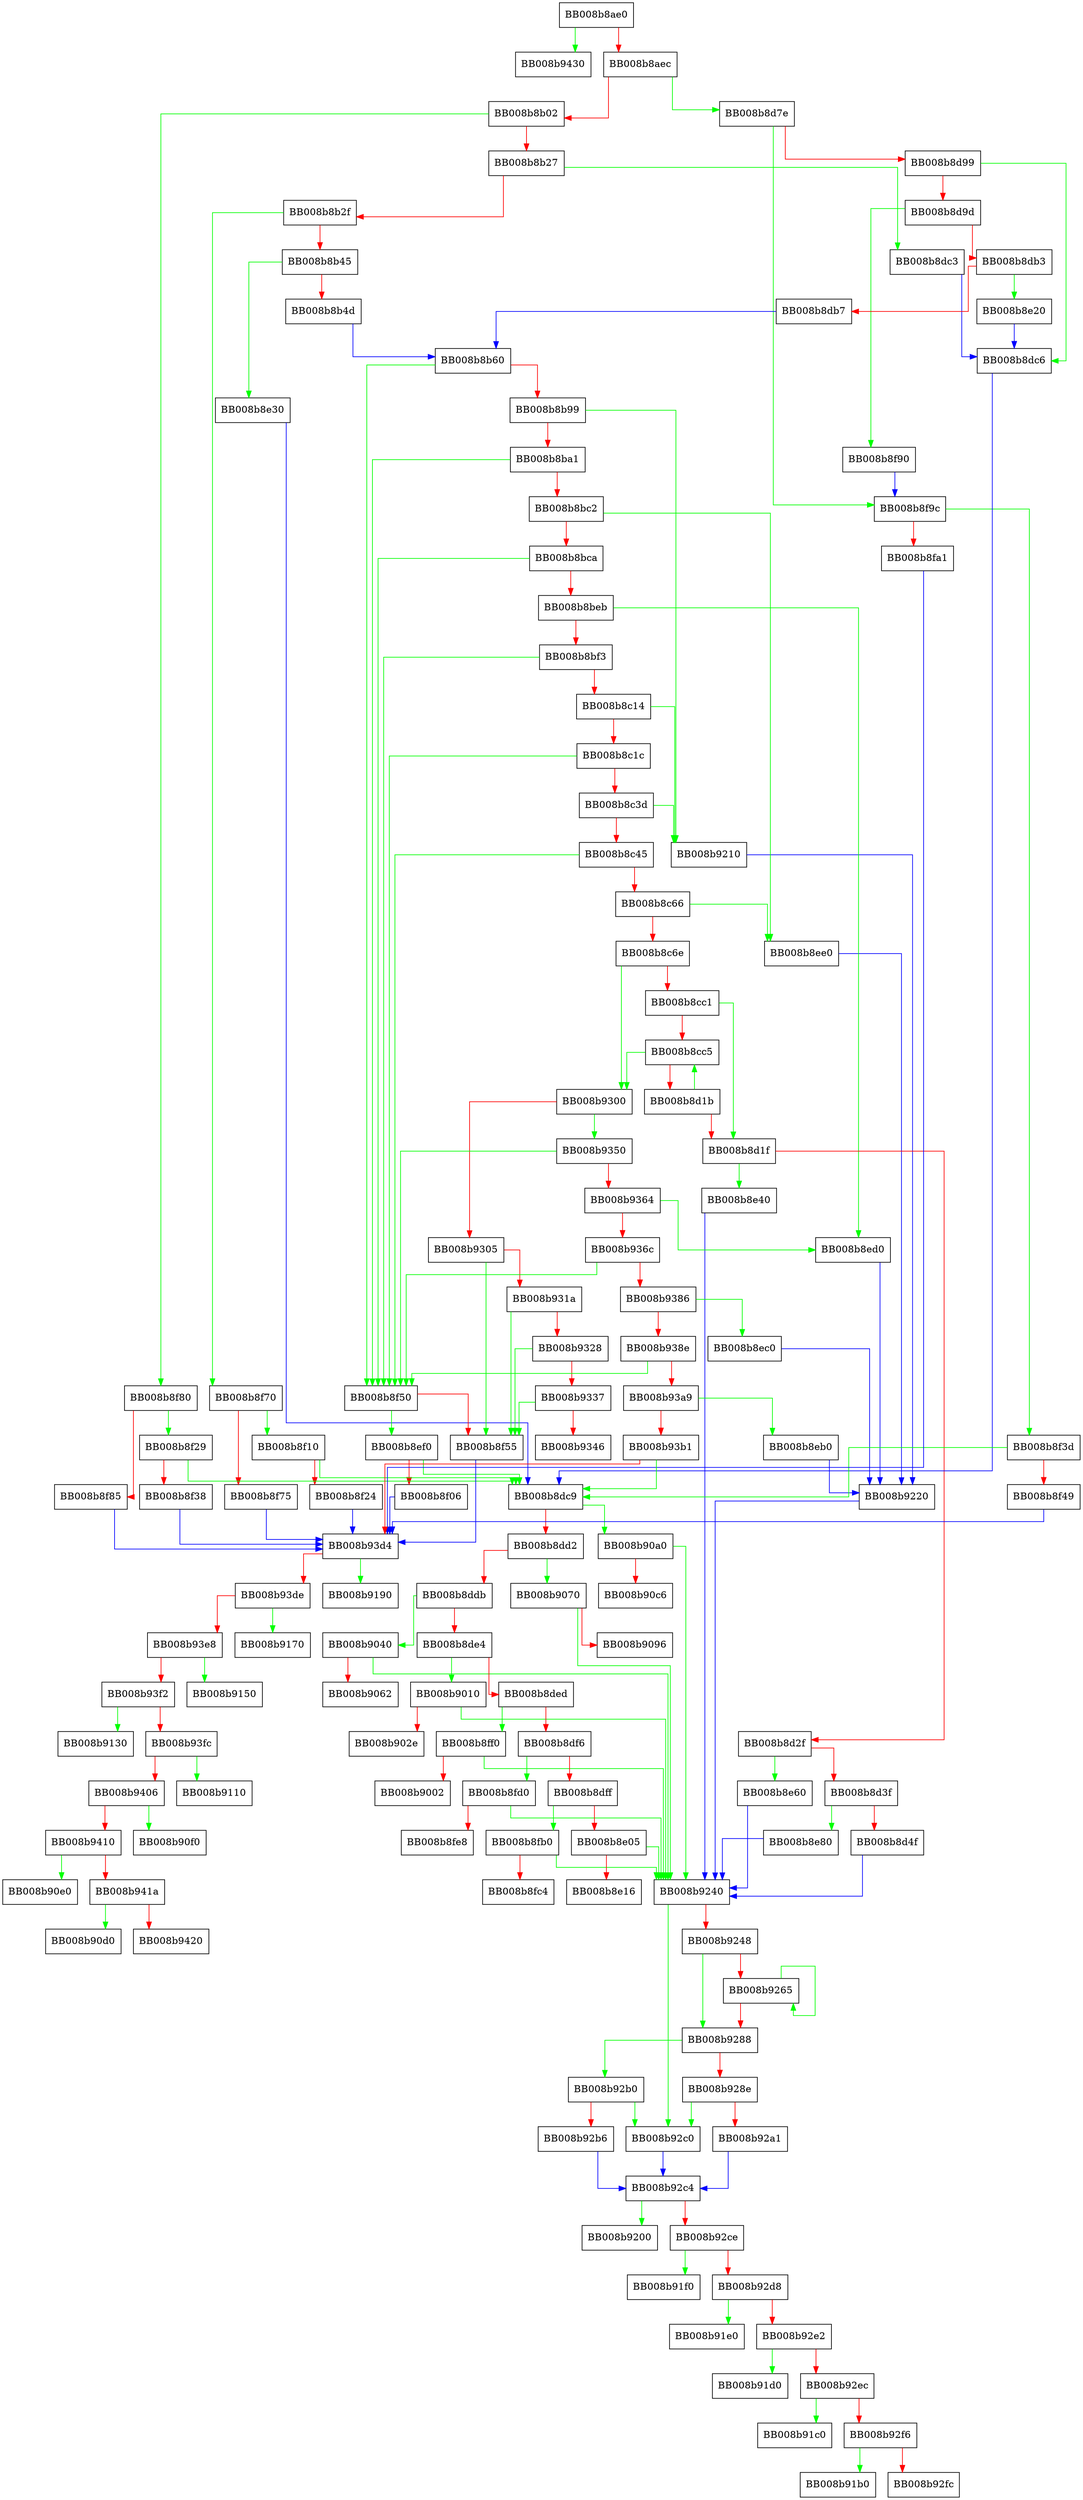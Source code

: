 digraph __strncpy_avx2 {
  node [shape="box"];
  graph [splines=ortho];
  BB008b8ae0 -> BB008b9430 [color="green"];
  BB008b8ae0 -> BB008b8aec [color="red"];
  BB008b8aec -> BB008b8d7e [color="green"];
  BB008b8aec -> BB008b8b02 [color="red"];
  BB008b8b02 -> BB008b8f80 [color="green"];
  BB008b8b02 -> BB008b8b27 [color="red"];
  BB008b8b27 -> BB008b8dc3 [color="green"];
  BB008b8b27 -> BB008b8b2f [color="red"];
  BB008b8b2f -> BB008b8f70 [color="green"];
  BB008b8b2f -> BB008b8b45 [color="red"];
  BB008b8b45 -> BB008b8e30 [color="green"];
  BB008b8b45 -> BB008b8b4d [color="red"];
  BB008b8b4d -> BB008b8b60 [color="blue"];
  BB008b8b60 -> BB008b8f50 [color="green"];
  BB008b8b60 -> BB008b8b99 [color="red"];
  BB008b8b99 -> BB008b9210 [color="green"];
  BB008b8b99 -> BB008b8ba1 [color="red"];
  BB008b8ba1 -> BB008b8f50 [color="green"];
  BB008b8ba1 -> BB008b8bc2 [color="red"];
  BB008b8bc2 -> BB008b8ee0 [color="green"];
  BB008b8bc2 -> BB008b8bca [color="red"];
  BB008b8bca -> BB008b8f50 [color="green"];
  BB008b8bca -> BB008b8beb [color="red"];
  BB008b8beb -> BB008b8ed0 [color="green"];
  BB008b8beb -> BB008b8bf3 [color="red"];
  BB008b8bf3 -> BB008b8f50 [color="green"];
  BB008b8bf3 -> BB008b8c14 [color="red"];
  BB008b8c14 -> BB008b9210 [color="green"];
  BB008b8c14 -> BB008b8c1c [color="red"];
  BB008b8c1c -> BB008b8f50 [color="green"];
  BB008b8c1c -> BB008b8c3d [color="red"];
  BB008b8c3d -> BB008b9210 [color="green"];
  BB008b8c3d -> BB008b8c45 [color="red"];
  BB008b8c45 -> BB008b8f50 [color="green"];
  BB008b8c45 -> BB008b8c66 [color="red"];
  BB008b8c66 -> BB008b8ee0 [color="green"];
  BB008b8c66 -> BB008b8c6e [color="red"];
  BB008b8c6e -> BB008b9300 [color="green"];
  BB008b8c6e -> BB008b8cc1 [color="red"];
  BB008b8cc1 -> BB008b8d1f [color="green"];
  BB008b8cc1 -> BB008b8cc5 [color="red"];
  BB008b8cc5 -> BB008b9300 [color="green"];
  BB008b8cc5 -> BB008b8d1b [color="red"];
  BB008b8d1b -> BB008b8cc5 [color="green"];
  BB008b8d1b -> BB008b8d1f [color="red"];
  BB008b8d1f -> BB008b8e40 [color="green"];
  BB008b8d1f -> BB008b8d2f [color="red"];
  BB008b8d2f -> BB008b8e60 [color="green"];
  BB008b8d2f -> BB008b8d3f [color="red"];
  BB008b8d3f -> BB008b8e80 [color="green"];
  BB008b8d3f -> BB008b8d4f [color="red"];
  BB008b8d4f -> BB008b9240 [color="blue"];
  BB008b8d7e -> BB008b8f9c [color="green"];
  BB008b8d7e -> BB008b8d99 [color="red"];
  BB008b8d99 -> BB008b8dc6 [color="green"];
  BB008b8d99 -> BB008b8d9d [color="red"];
  BB008b8d9d -> BB008b8f90 [color="green"];
  BB008b8d9d -> BB008b8db3 [color="red"];
  BB008b8db3 -> BB008b8e20 [color="green"];
  BB008b8db3 -> BB008b8db7 [color="red"];
  BB008b8db7 -> BB008b8b60 [color="blue"];
  BB008b8dc3 -> BB008b8dc6 [color="blue"];
  BB008b8dc6 -> BB008b8dc9 [color="blue"];
  BB008b8dc9 -> BB008b90a0 [color="green"];
  BB008b8dc9 -> BB008b8dd2 [color="red"];
  BB008b8dd2 -> BB008b9070 [color="green"];
  BB008b8dd2 -> BB008b8ddb [color="red"];
  BB008b8ddb -> BB008b9040 [color="green"];
  BB008b8ddb -> BB008b8de4 [color="red"];
  BB008b8de4 -> BB008b9010 [color="green"];
  BB008b8de4 -> BB008b8ded [color="red"];
  BB008b8ded -> BB008b8ff0 [color="green"];
  BB008b8ded -> BB008b8df6 [color="red"];
  BB008b8df6 -> BB008b8fd0 [color="green"];
  BB008b8df6 -> BB008b8dff [color="red"];
  BB008b8dff -> BB008b8fb0 [color="green"];
  BB008b8dff -> BB008b8e05 [color="red"];
  BB008b8e05 -> BB008b9240 [color="green"];
  BB008b8e05 -> BB008b8e16 [color="red"];
  BB008b8e20 -> BB008b8dc6 [color="blue"];
  BB008b8e30 -> BB008b8dc9 [color="blue"];
  BB008b8e40 -> BB008b9240 [color="blue"];
  BB008b8e60 -> BB008b9240 [color="blue"];
  BB008b8e80 -> BB008b9240 [color="blue"];
  BB008b8eb0 -> BB008b9220 [color="blue"];
  BB008b8ec0 -> BB008b9220 [color="blue"];
  BB008b8ed0 -> BB008b9220 [color="blue"];
  BB008b8ee0 -> BB008b9220 [color="blue"];
  BB008b8ef0 -> BB008b8dc9 [color="green"];
  BB008b8ef0 -> BB008b8f06 [color="red"];
  BB008b8f06 -> BB008b93d4 [color="blue"];
  BB008b8f10 -> BB008b8dc9 [color="green"];
  BB008b8f10 -> BB008b8f24 [color="red"];
  BB008b8f24 -> BB008b93d4 [color="blue"];
  BB008b8f29 -> BB008b8dc9 [color="green"];
  BB008b8f29 -> BB008b8f38 [color="red"];
  BB008b8f38 -> BB008b93d4 [color="blue"];
  BB008b8f3d -> BB008b8dc9 [color="green"];
  BB008b8f3d -> BB008b8f49 [color="red"];
  BB008b8f49 -> BB008b93d4 [color="blue"];
  BB008b8f50 -> BB008b8ef0 [color="green"];
  BB008b8f50 -> BB008b8f55 [color="red"];
  BB008b8f55 -> BB008b93d4 [color="blue"];
  BB008b8f70 -> BB008b8f10 [color="green"];
  BB008b8f70 -> BB008b8f75 [color="red"];
  BB008b8f75 -> BB008b93d4 [color="blue"];
  BB008b8f80 -> BB008b8f29 [color="green"];
  BB008b8f80 -> BB008b8f85 [color="red"];
  BB008b8f85 -> BB008b93d4 [color="blue"];
  BB008b8f90 -> BB008b8f9c [color="blue"];
  BB008b8f9c -> BB008b8f3d [color="green"];
  BB008b8f9c -> BB008b8fa1 [color="red"];
  BB008b8fa1 -> BB008b93d4 [color="blue"];
  BB008b8fb0 -> BB008b9240 [color="green"];
  BB008b8fb0 -> BB008b8fc4 [color="red"];
  BB008b8fd0 -> BB008b9240 [color="green"];
  BB008b8fd0 -> BB008b8fe8 [color="red"];
  BB008b8ff0 -> BB008b9240 [color="green"];
  BB008b8ff0 -> BB008b9002 [color="red"];
  BB008b9010 -> BB008b9240 [color="green"];
  BB008b9010 -> BB008b902e [color="red"];
  BB008b9040 -> BB008b9240 [color="green"];
  BB008b9040 -> BB008b9062 [color="red"];
  BB008b9070 -> BB008b9240 [color="green"];
  BB008b9070 -> BB008b9096 [color="red"];
  BB008b90a0 -> BB008b9240 [color="green"];
  BB008b90a0 -> BB008b90c6 [color="red"];
  BB008b9210 -> BB008b9220 [color="blue"];
  BB008b9220 -> BB008b9240 [color="blue"];
  BB008b9240 -> BB008b92c0 [color="green"];
  BB008b9240 -> BB008b9248 [color="red"];
  BB008b9248 -> BB008b9288 [color="green"];
  BB008b9248 -> BB008b9265 [color="red"];
  BB008b9265 -> BB008b9265 [color="green"];
  BB008b9265 -> BB008b9288 [color="red"];
  BB008b9288 -> BB008b92b0 [color="green"];
  BB008b9288 -> BB008b928e [color="red"];
  BB008b928e -> BB008b92c0 [color="green"];
  BB008b928e -> BB008b92a1 [color="red"];
  BB008b92a1 -> BB008b92c4 [color="blue"];
  BB008b92b0 -> BB008b92c0 [color="green"];
  BB008b92b0 -> BB008b92b6 [color="red"];
  BB008b92b6 -> BB008b92c4 [color="blue"];
  BB008b92c0 -> BB008b92c4 [color="blue"];
  BB008b92c4 -> BB008b9200 [color="green"];
  BB008b92c4 -> BB008b92ce [color="red"];
  BB008b92ce -> BB008b91f0 [color="green"];
  BB008b92ce -> BB008b92d8 [color="red"];
  BB008b92d8 -> BB008b91e0 [color="green"];
  BB008b92d8 -> BB008b92e2 [color="red"];
  BB008b92e2 -> BB008b91d0 [color="green"];
  BB008b92e2 -> BB008b92ec [color="red"];
  BB008b92ec -> BB008b91c0 [color="green"];
  BB008b92ec -> BB008b92f6 [color="red"];
  BB008b92f6 -> BB008b91b0 [color="green"];
  BB008b92f6 -> BB008b92fc [color="red"];
  BB008b9300 -> BB008b9350 [color="green"];
  BB008b9300 -> BB008b9305 [color="red"];
  BB008b9305 -> BB008b8f55 [color="green"];
  BB008b9305 -> BB008b931a [color="red"];
  BB008b931a -> BB008b8f55 [color="green"];
  BB008b931a -> BB008b9328 [color="red"];
  BB008b9328 -> BB008b8f55 [color="green"];
  BB008b9328 -> BB008b9337 [color="red"];
  BB008b9337 -> BB008b8f55 [color="green"];
  BB008b9337 -> BB008b9346 [color="red"];
  BB008b9350 -> BB008b8f50 [color="green"];
  BB008b9350 -> BB008b9364 [color="red"];
  BB008b9364 -> BB008b8ed0 [color="green"];
  BB008b9364 -> BB008b936c [color="red"];
  BB008b936c -> BB008b8f50 [color="green"];
  BB008b936c -> BB008b9386 [color="red"];
  BB008b9386 -> BB008b8ec0 [color="green"];
  BB008b9386 -> BB008b938e [color="red"];
  BB008b938e -> BB008b8f50 [color="green"];
  BB008b938e -> BB008b93a9 [color="red"];
  BB008b93a9 -> BB008b8eb0 [color="green"];
  BB008b93a9 -> BB008b93b1 [color="red"];
  BB008b93b1 -> BB008b8dc9 [color="green"];
  BB008b93b1 -> BB008b93d4 [color="red"];
  BB008b93d4 -> BB008b9190 [color="green"];
  BB008b93d4 -> BB008b93de [color="red"];
  BB008b93de -> BB008b9170 [color="green"];
  BB008b93de -> BB008b93e8 [color="red"];
  BB008b93e8 -> BB008b9150 [color="green"];
  BB008b93e8 -> BB008b93f2 [color="red"];
  BB008b93f2 -> BB008b9130 [color="green"];
  BB008b93f2 -> BB008b93fc [color="red"];
  BB008b93fc -> BB008b9110 [color="green"];
  BB008b93fc -> BB008b9406 [color="red"];
  BB008b9406 -> BB008b90f0 [color="green"];
  BB008b9406 -> BB008b9410 [color="red"];
  BB008b9410 -> BB008b90e0 [color="green"];
  BB008b9410 -> BB008b941a [color="red"];
  BB008b941a -> BB008b90d0 [color="green"];
  BB008b941a -> BB008b9420 [color="red"];
}